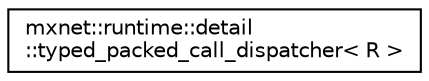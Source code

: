 digraph "Graphical Class Hierarchy"
{
 // LATEX_PDF_SIZE
  edge [fontname="Helvetica",fontsize="10",labelfontname="Helvetica",labelfontsize="10"];
  node [fontname="Helvetica",fontsize="10",shape=record];
  rankdir="LR";
  Node0 [label="mxnet::runtime::detail\l::typed_packed_call_dispatcher\< R \>",height=0.2,width=0.4,color="black", fillcolor="white", style="filled",URL="$structmxnet_1_1runtime_1_1detail_1_1typed__packed__call__dispatcher.html",tooltip=" "];
}
